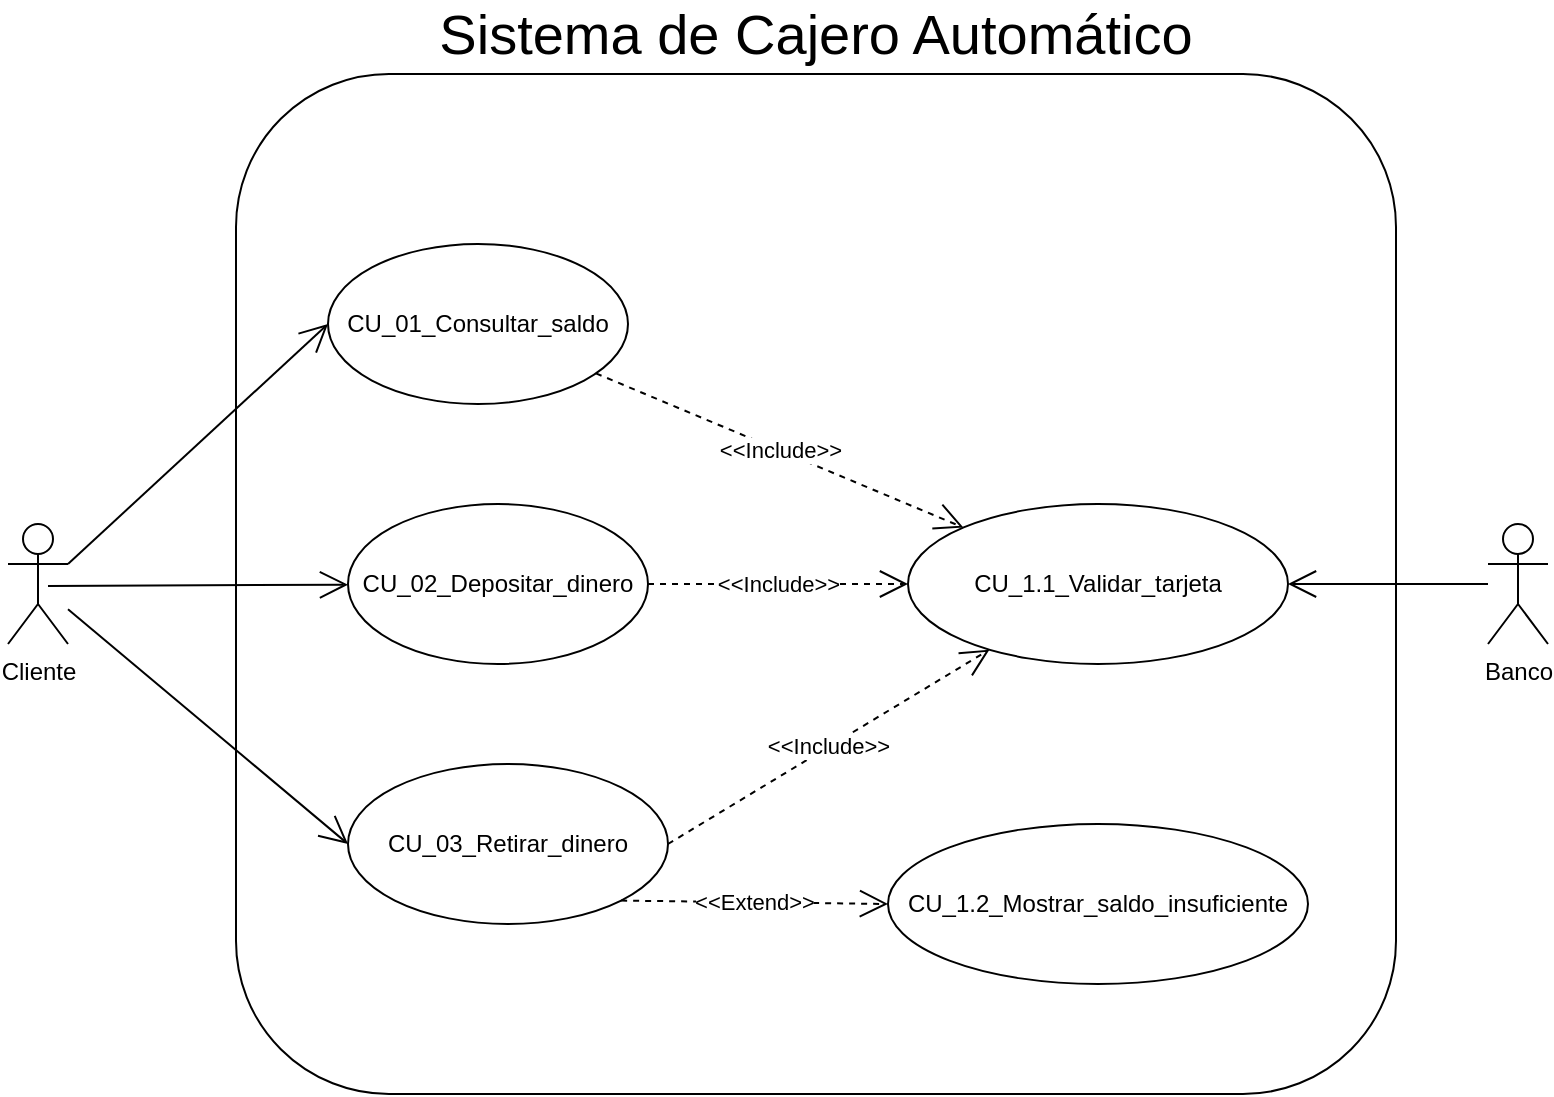 <mxfile version="26.0.16">
  <diagram name="Página-1" id="tX-0k9d4C4hPjbpkWEkV">
    <mxGraphModel grid="1" page="1" gridSize="10" guides="1" tooltips="1" connect="1" arrows="1" fold="1" pageScale="1" pageWidth="827" pageHeight="1169" math="0" shadow="0">
      <root>
        <mxCell id="0" />
        <mxCell id="1" parent="0" />
        <mxCell id="ttUdd8dSdeUeU8xcP9qZ-1" value="" style="rounded=1;whiteSpace=wrap;html=1;" vertex="1" parent="1">
          <mxGeometry x="143" y="75" width="580" height="510" as="geometry" />
        </mxCell>
        <mxCell id="ttUdd8dSdeUeU8xcP9qZ-2" value="Cliente" style="shape=umlActor;verticalLabelPosition=bottom;verticalAlign=top;html=1;outlineConnect=0;" vertex="1" parent="1">
          <mxGeometry x="29" y="300" width="30" height="60" as="geometry" />
        </mxCell>
        <mxCell id="ttUdd8dSdeUeU8xcP9qZ-3" value="Banco" style="shape=umlActor;verticalLabelPosition=bottom;verticalAlign=top;html=1;outlineConnect=0;" vertex="1" parent="1">
          <mxGeometry x="769" y="300" width="30" height="60" as="geometry" />
        </mxCell>
        <mxCell id="ttUdd8dSdeUeU8xcP9qZ-4" value="CU_01_Consultar_saldo" style="ellipse;whiteSpace=wrap;html=1;" vertex="1" parent="1">
          <mxGeometry x="189" y="160" width="150" height="80" as="geometry" />
        </mxCell>
        <mxCell id="ttUdd8dSdeUeU8xcP9qZ-5" value="CU_02_Depositar_dinero" style="ellipse;whiteSpace=wrap;html=1;" vertex="1" parent="1">
          <mxGeometry x="199" y="290" width="150" height="80" as="geometry" />
        </mxCell>
        <mxCell id="ttUdd8dSdeUeU8xcP9qZ-6" value="CU_03_Retirar_dinero" style="ellipse;whiteSpace=wrap;html=1;" vertex="1" parent="1">
          <mxGeometry x="199" y="420" width="160" height="80" as="geometry" />
        </mxCell>
        <mxCell id="ttUdd8dSdeUeU8xcP9qZ-7" value="CU_1.1_Validar_tarjeta" style="ellipse;whiteSpace=wrap;html=1;" vertex="1" parent="1">
          <mxGeometry x="479" y="290" width="190" height="80" as="geometry" />
        </mxCell>
        <mxCell id="ttUdd8dSdeUeU8xcP9qZ-9" value="&amp;lt;&amp;lt;Include&amp;gt;&amp;gt;" style="endArrow=open;endSize=12;dashed=1;html=1;rounded=0;" edge="1" parent="1" source="ttUdd8dSdeUeU8xcP9qZ-4" target="ttUdd8dSdeUeU8xcP9qZ-7">
          <mxGeometry width="160" relative="1" as="geometry">
            <mxPoint x="353" y="210" as="sourcePoint" />
            <mxPoint x="513" y="210" as="targetPoint" />
          </mxGeometry>
        </mxCell>
        <mxCell id="ttUdd8dSdeUeU8xcP9qZ-14" value="&amp;lt;&amp;lt;Include&amp;gt;&amp;gt;" style="endArrow=open;endSize=12;dashed=1;html=1;rounded=0;exitX=1;exitY=0.5;exitDx=0;exitDy=0;" edge="1" parent="1" source="ttUdd8dSdeUeU8xcP9qZ-6" target="ttUdd8dSdeUeU8xcP9qZ-7">
          <mxGeometry width="160" relative="1" as="geometry">
            <mxPoint x="306" y="235" as="sourcePoint" />
            <mxPoint x="462" y="315" as="targetPoint" />
          </mxGeometry>
        </mxCell>
        <mxCell id="ttUdd8dSdeUeU8xcP9qZ-15" value="&amp;lt;&amp;lt;Include&amp;gt;&amp;gt;" style="endArrow=open;endSize=12;dashed=1;html=1;rounded=0;exitX=1;exitY=0.5;exitDx=0;exitDy=0;" edge="1" parent="1" source="ttUdd8dSdeUeU8xcP9qZ-5" target="ttUdd8dSdeUeU8xcP9qZ-7">
          <mxGeometry width="160" relative="1" as="geometry">
            <mxPoint x="306" y="235" as="sourcePoint" />
            <mxPoint x="462" y="315" as="targetPoint" />
          </mxGeometry>
        </mxCell>
        <mxCell id="ttUdd8dSdeUeU8xcP9qZ-20" value="CU_1.2_Mostrar_saldo_insuficiente" style="ellipse;whiteSpace=wrap;html=1;" vertex="1" parent="1">
          <mxGeometry x="469" y="450" width="210" height="80" as="geometry" />
        </mxCell>
        <mxCell id="ttUdd8dSdeUeU8xcP9qZ-22" value="&amp;lt;&amp;lt;Extend&amp;gt;&amp;gt;" style="endArrow=open;endSize=12;dashed=1;html=1;rounded=0;entryX=0;entryY=0.5;entryDx=0;entryDy=0;exitX=1;exitY=1;exitDx=0;exitDy=0;" edge="1" parent="1" source="ttUdd8dSdeUeU8xcP9qZ-6" target="ttUdd8dSdeUeU8xcP9qZ-20">
          <mxGeometry width="160" relative="1" as="geometry">
            <mxPoint x="319" y="470" as="sourcePoint" />
            <mxPoint x="509" y="380" as="targetPoint" />
          </mxGeometry>
        </mxCell>
        <mxCell id="ttUdd8dSdeUeU8xcP9qZ-23" value="" style="endArrow=open;endFill=1;endSize=12;html=1;rounded=0;entryX=0;entryY=0.5;entryDx=0;entryDy=0;exitX=1;exitY=0.333;exitDx=0;exitDy=0;exitPerimeter=0;" edge="1" parent="1" source="ttUdd8dSdeUeU8xcP9qZ-2" target="ttUdd8dSdeUeU8xcP9qZ-4">
          <mxGeometry width="160" relative="1" as="geometry">
            <mxPoint x="-1" y="310" as="sourcePoint" />
            <mxPoint x="509" y="330" as="targetPoint" />
          </mxGeometry>
        </mxCell>
        <mxCell id="ttUdd8dSdeUeU8xcP9qZ-24" value="" style="endArrow=open;endFill=1;endSize=12;html=1;rounded=0;" edge="1" parent="1" target="ttUdd8dSdeUeU8xcP9qZ-5">
          <mxGeometry width="160" relative="1" as="geometry">
            <mxPoint x="49" y="331" as="sourcePoint" />
            <mxPoint x="249" y="210" as="targetPoint" />
          </mxGeometry>
        </mxCell>
        <mxCell id="ttUdd8dSdeUeU8xcP9qZ-25" value="" style="endArrow=open;endFill=1;endSize=12;html=1;rounded=0;entryX=0;entryY=0.5;entryDx=0;entryDy=0;" edge="1" parent="1" source="ttUdd8dSdeUeU8xcP9qZ-2" target="ttUdd8dSdeUeU8xcP9qZ-6">
          <mxGeometry width="160" relative="1" as="geometry">
            <mxPoint x="9" y="341" as="sourcePoint" />
            <mxPoint x="229" y="340" as="targetPoint" />
          </mxGeometry>
        </mxCell>
        <mxCell id="ttUdd8dSdeUeU8xcP9qZ-26" value="" style="endArrow=open;endFill=1;endSize=12;html=1;rounded=0;entryX=1;entryY=0.5;entryDx=0;entryDy=0;" edge="1" parent="1" source="ttUdd8dSdeUeU8xcP9qZ-3" target="ttUdd8dSdeUeU8xcP9qZ-7">
          <mxGeometry width="160" relative="1" as="geometry">
            <mxPoint x="349" y="330" as="sourcePoint" />
            <mxPoint x="509" y="330" as="targetPoint" />
          </mxGeometry>
        </mxCell>
        <mxCell id="ttUdd8dSdeUeU8xcP9qZ-28" value="Sistema de Cajero Automático" style="text;html=1;align=center;verticalAlign=middle;whiteSpace=wrap;rounded=0;fontSize=28;" vertex="1" parent="1">
          <mxGeometry x="235" y="40" width="396" height="30" as="geometry" />
        </mxCell>
      </root>
    </mxGraphModel>
  </diagram>
</mxfile>
